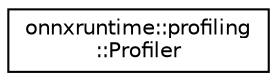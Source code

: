 digraph "Graphical Class Hierarchy"
{
  edge [fontname="Helvetica",fontsize="10",labelfontname="Helvetica",labelfontsize="10"];
  node [fontname="Helvetica",fontsize="10",shape=record];
  rankdir="LR";
  Node0 [label="onnxruntime::profiling\l::Profiler",height=0.2,width=0.4,color="black", fillcolor="white", style="filled",URL="$classonnxruntime_1_1profiling_1_1Profiler.html"];
}

